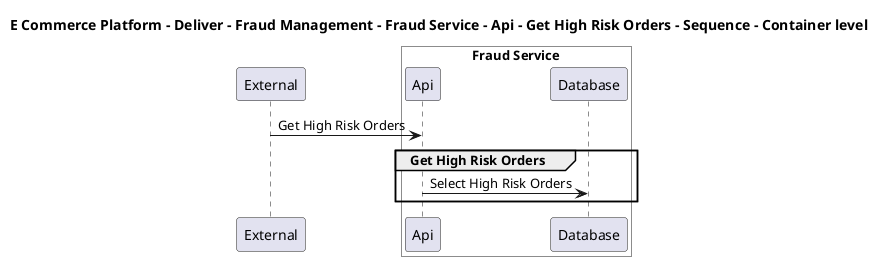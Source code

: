 @startuml

title E Commerce Platform - Deliver - Fraud Management - Fraud Service - Api - Get High Risk Orders - Sequence - Container level

participant "External" as C4InterFlow.SoftwareSystems.ExternalSystem

box "Fraud Service" #White
    participant "Api" as ECommercePlatform.Deliver.FraudManagement.SoftwareSystems.FraudService.Containers.Api
    participant "Database" as ECommercePlatform.Deliver.FraudManagement.SoftwareSystems.FraudService.Containers.Database
end box


C4InterFlow.SoftwareSystems.ExternalSystem -> ECommercePlatform.Deliver.FraudManagement.SoftwareSystems.FraudService.Containers.Api : Get High Risk Orders
group Get High Risk Orders
ECommercePlatform.Deliver.FraudManagement.SoftwareSystems.FraudService.Containers.Api -> ECommercePlatform.Deliver.FraudManagement.SoftwareSystems.FraudService.Containers.Database : Select High Risk Orders
end


@enduml
